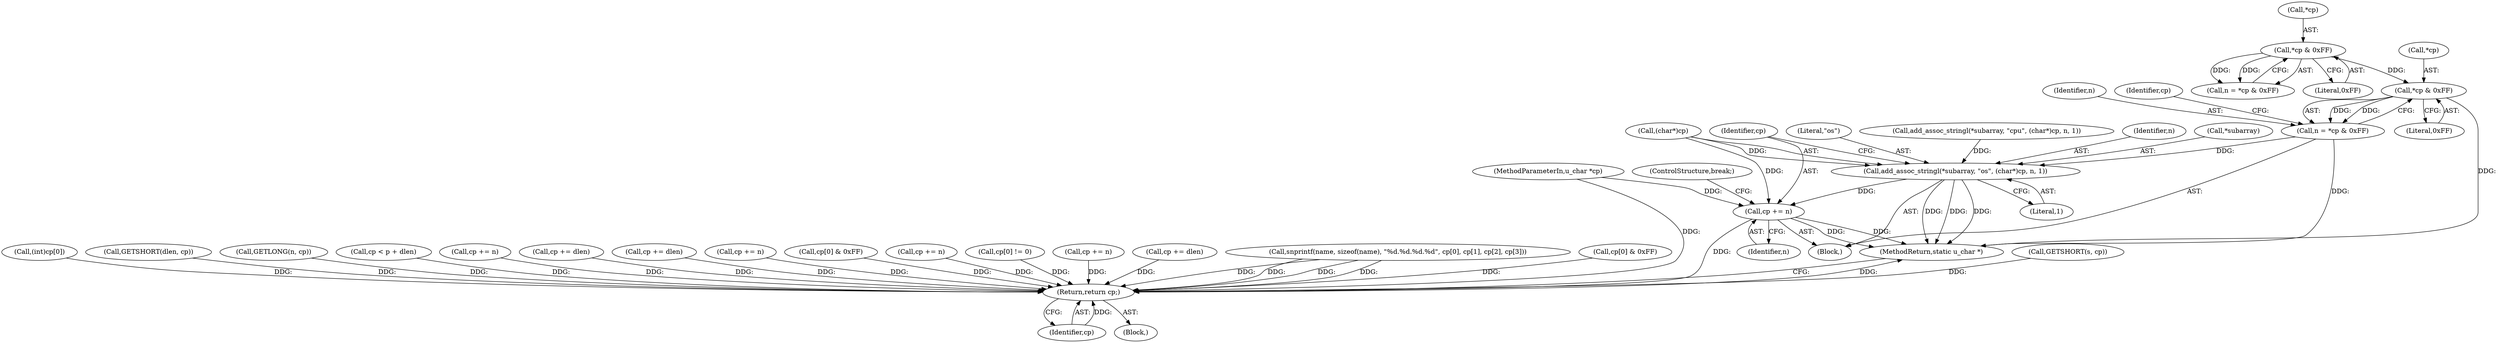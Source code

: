 digraph "0_php-src_2fefae47716d501aec41c1102f3fd4531f070b05_0@pointer" {
"1000390" [label="(Call,*cp & 0xFF)"];
"1000370" [label="(Call,*cp & 0xFF)"];
"1000388" [label="(Call,n = *cp & 0xFF)"];
"1000396" [label="(Call,add_assoc_stringl(*subarray, \"os\", (char*)cp, n, 1))"];
"1000405" [label="(Call,cp += n)"];
"1001216" [label="(Return,return cp;)"];
"1000388" [label="(Call,n = *cp & 0xFF)"];
"1000241" [label="(Block,)"];
"1000757" [label="(Call,(int)cp[0])"];
"1000166" [label="(Call,GETSHORT(dlen, cp))"];
"1000390" [label="(Call,*cp & 0xFF)"];
"1001216" [label="(Return,return cp;)"];
"1000618" [label="(Call,GETLONG(n, cp))"];
"1000393" [label="(Literal,0xFF)"];
"1000408" [label="(ControlStructure,break;)"];
"1000983" [label="(Call,cp < p + dlen)"];
"1001013" [label="(Call,cp += n)"];
"1000396" [label="(Call,add_assoc_stringl(*subarray, \"os\", (char*)cp, n, 1))"];
"1001212" [label="(Call,cp += dlen)"];
"1000368" [label="(Call,n = *cp & 0xFF)"];
"1000405" [label="(Call,cp += n)"];
"1000272" [label="(Call,cp += dlen)"];
"1001217" [label="(Identifier,cp)"];
"1000391" [label="(Call,*cp)"];
"1000399" [label="(Literal,\"os\")"];
"1001218" [label="(MethodReturn,static u_char *)"];
"1000376" [label="(Call,add_assoc_stringl(*subarray, \"cpu\", (char*)cp, n, 1))"];
"1000403" [label="(Identifier,n)"];
"1000112" [label="(Block,)"];
"1000371" [label="(Call,*cp)"];
"1000404" [label="(Literal,1)"];
"1001078" [label="(Call,cp += n)"];
"1001153" [label="(Call,cp[0] & 0xFF)"];
"1000389" [label="(Identifier,n)"];
"1001195" [label="(Call,cp += n)"];
"1000801" [label="(Call,cp[0] != 0)"];
"1000373" [label="(Literal,0xFF)"];
"1000395" [label="(Identifier,cp)"];
"1000370" [label="(Call,*cp & 0xFF)"];
"1000397" [label="(Call,*subarray)"];
"1000351" [label="(Call,cp += n)"];
"1000400" [label="(Call,(char*)cp)"];
"1000490" [label="(Call,cp += dlen)"];
"1000249" [label="(Call,snprintf(name, sizeof(name), \"%d.%d.%d.%d\", cp[0], cp[1], cp[2], cp[3]))"];
"1000407" [label="(Identifier,n)"];
"1000829" [label="(Call,cp[0] & 0xFF)"];
"1000406" [label="(Identifier,cp)"];
"1000106" [label="(MethodParameterIn,u_char *cp)"];
"1000643" [label="(Call,GETSHORT(s, cp))"];
"1000390" -> "1000388"  [label="AST: "];
"1000390" -> "1000393"  [label="CFG: "];
"1000391" -> "1000390"  [label="AST: "];
"1000393" -> "1000390"  [label="AST: "];
"1000388" -> "1000390"  [label="CFG: "];
"1000390" -> "1001218"  [label="DDG: "];
"1000390" -> "1000388"  [label="DDG: "];
"1000390" -> "1000388"  [label="DDG: "];
"1000370" -> "1000390"  [label="DDG: "];
"1000370" -> "1000368"  [label="AST: "];
"1000370" -> "1000373"  [label="CFG: "];
"1000371" -> "1000370"  [label="AST: "];
"1000373" -> "1000370"  [label="AST: "];
"1000368" -> "1000370"  [label="CFG: "];
"1000370" -> "1000368"  [label="DDG: "];
"1000370" -> "1000368"  [label="DDG: "];
"1000388" -> "1000241"  [label="AST: "];
"1000389" -> "1000388"  [label="AST: "];
"1000395" -> "1000388"  [label="CFG: "];
"1000388" -> "1001218"  [label="DDG: "];
"1000388" -> "1000396"  [label="DDG: "];
"1000396" -> "1000241"  [label="AST: "];
"1000396" -> "1000404"  [label="CFG: "];
"1000397" -> "1000396"  [label="AST: "];
"1000399" -> "1000396"  [label="AST: "];
"1000400" -> "1000396"  [label="AST: "];
"1000403" -> "1000396"  [label="AST: "];
"1000404" -> "1000396"  [label="AST: "];
"1000406" -> "1000396"  [label="CFG: "];
"1000396" -> "1001218"  [label="DDG: "];
"1000396" -> "1001218"  [label="DDG: "];
"1000396" -> "1001218"  [label="DDG: "];
"1000376" -> "1000396"  [label="DDG: "];
"1000400" -> "1000396"  [label="DDG: "];
"1000396" -> "1000405"  [label="DDG: "];
"1000405" -> "1000241"  [label="AST: "];
"1000405" -> "1000407"  [label="CFG: "];
"1000406" -> "1000405"  [label="AST: "];
"1000407" -> "1000405"  [label="AST: "];
"1000408" -> "1000405"  [label="CFG: "];
"1000405" -> "1001218"  [label="DDG: "];
"1000405" -> "1001218"  [label="DDG: "];
"1000400" -> "1000405"  [label="DDG: "];
"1000106" -> "1000405"  [label="DDG: "];
"1000405" -> "1001216"  [label="DDG: "];
"1001216" -> "1000112"  [label="AST: "];
"1001216" -> "1001217"  [label="CFG: "];
"1001217" -> "1001216"  [label="AST: "];
"1001218" -> "1001216"  [label="CFG: "];
"1001216" -> "1001218"  [label="DDG: "];
"1001217" -> "1001216"  [label="DDG: "];
"1000983" -> "1001216"  [label="DDG: "];
"1001153" -> "1001216"  [label="DDG: "];
"1000829" -> "1001216"  [label="DDG: "];
"1000249" -> "1001216"  [label="DDG: "];
"1000249" -> "1001216"  [label="DDG: "];
"1000249" -> "1001216"  [label="DDG: "];
"1000249" -> "1001216"  [label="DDG: "];
"1000490" -> "1001216"  [label="DDG: "];
"1001195" -> "1001216"  [label="DDG: "];
"1000757" -> "1001216"  [label="DDG: "];
"1000272" -> "1001216"  [label="DDG: "];
"1000166" -> "1001216"  [label="DDG: "];
"1000801" -> "1001216"  [label="DDG: "];
"1001212" -> "1001216"  [label="DDG: "];
"1001013" -> "1001216"  [label="DDG: "];
"1000643" -> "1001216"  [label="DDG: "];
"1001078" -> "1001216"  [label="DDG: "];
"1000351" -> "1001216"  [label="DDG: "];
"1000618" -> "1001216"  [label="DDG: "];
"1000106" -> "1001216"  [label="DDG: "];
}
